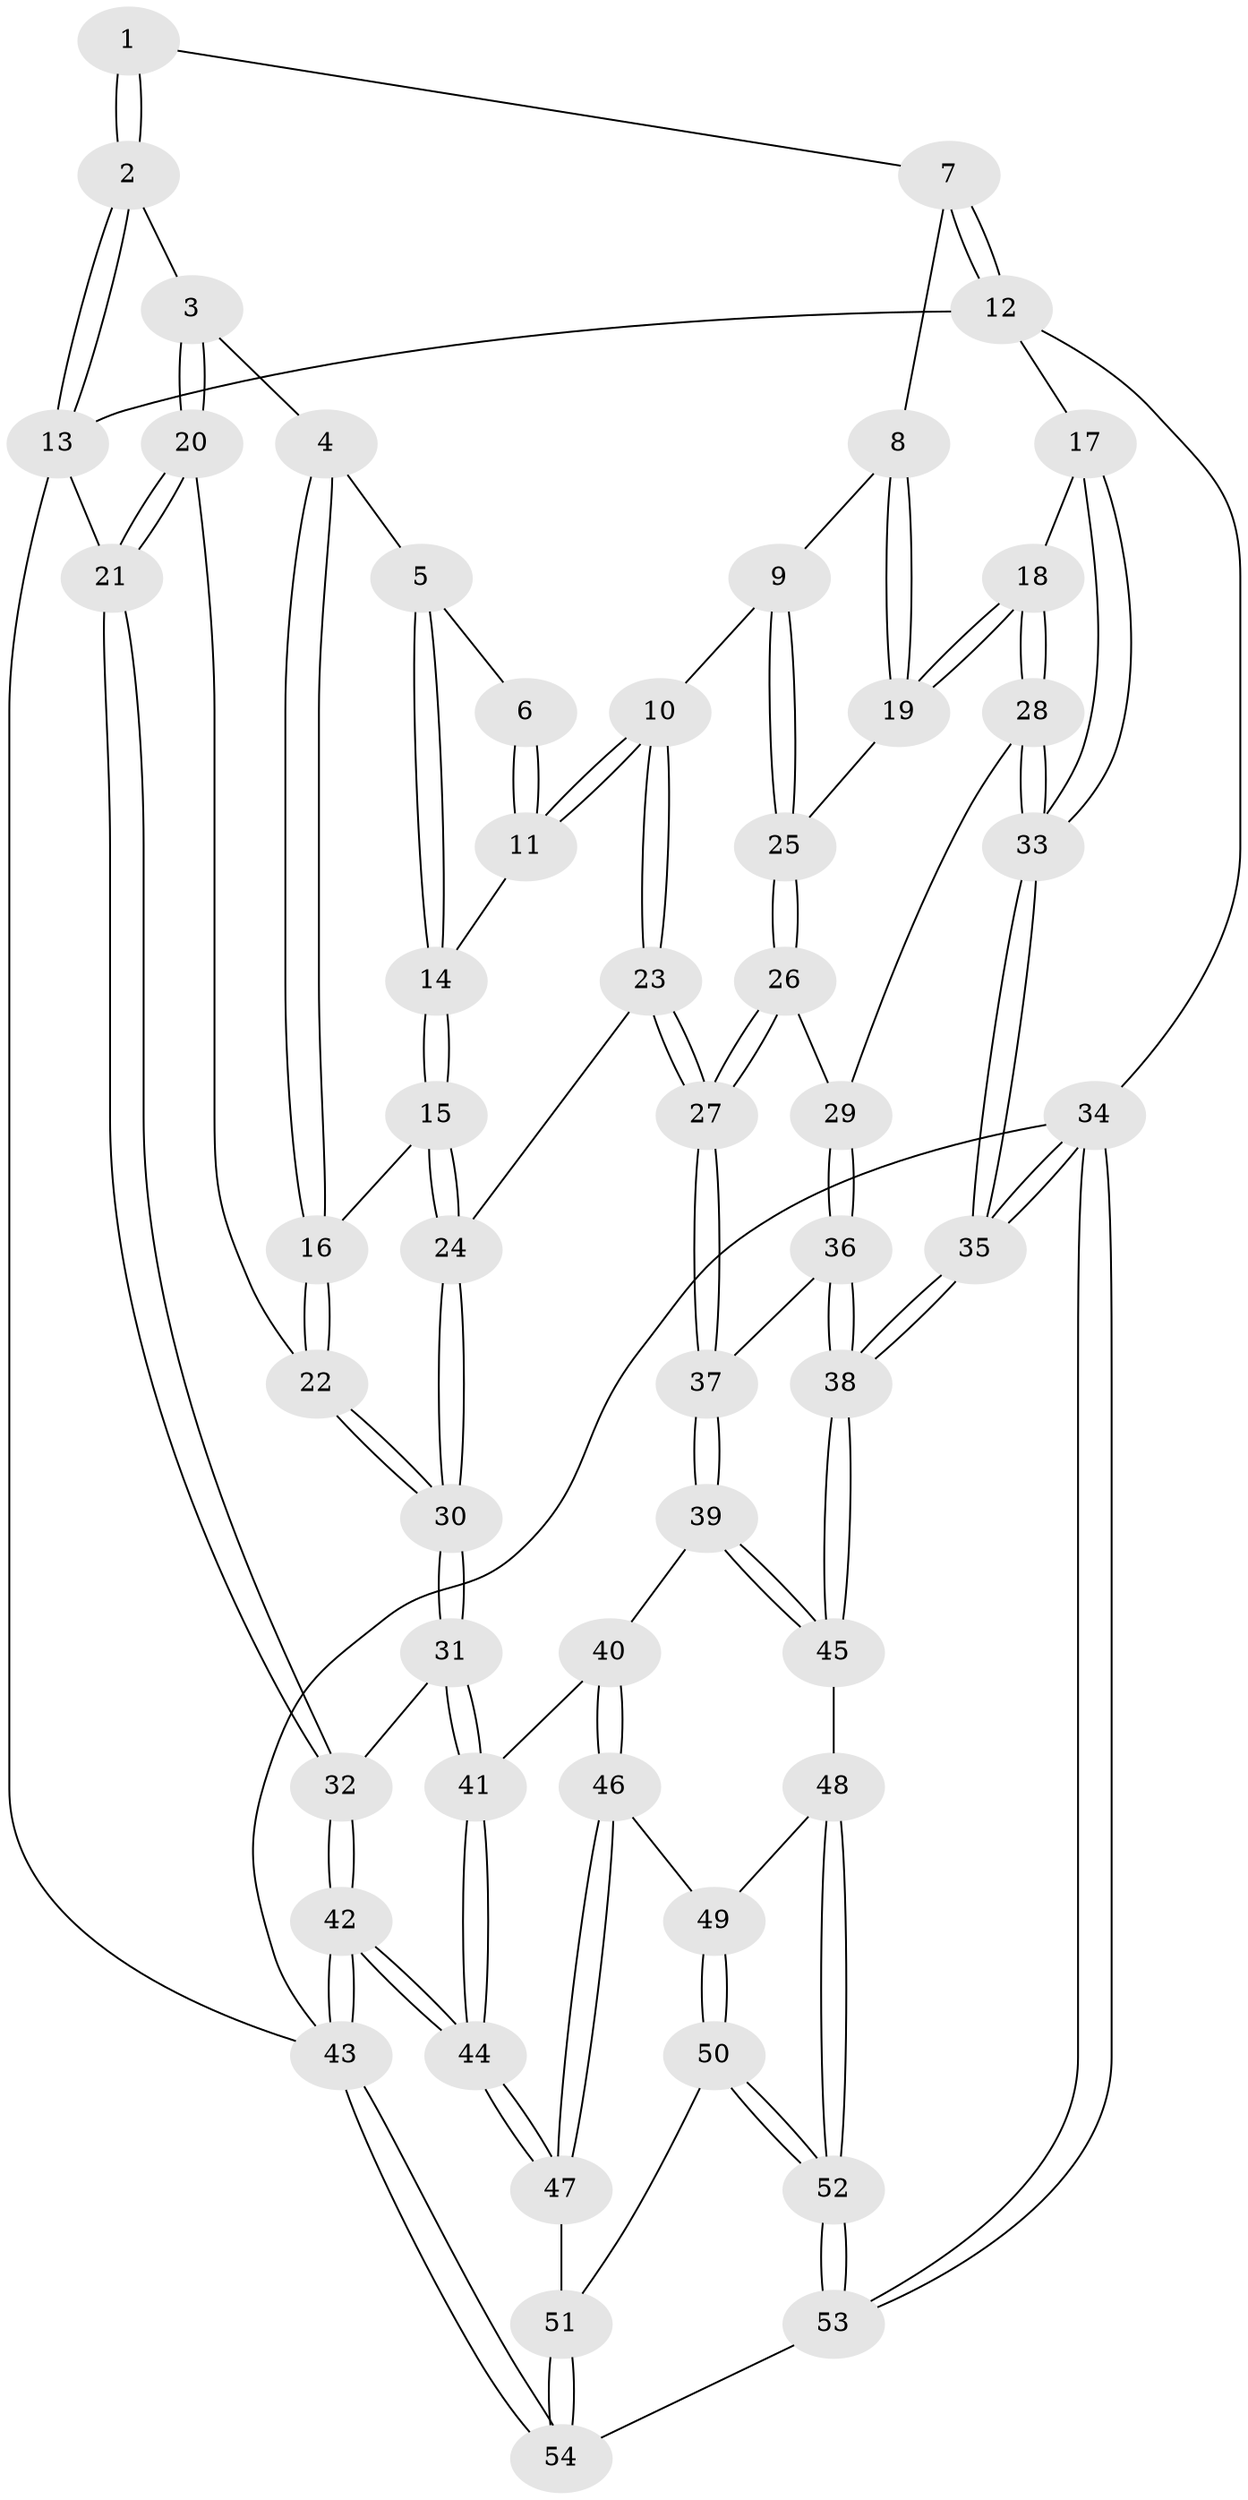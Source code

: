 // Generated by graph-tools (version 1.1) at 2025/51/03/09/25 03:51:00]
// undirected, 54 vertices, 132 edges
graph export_dot {
graph [start="1"]
  node [color=gray90,style=filled];
  1 [pos="+0.5613317571738264+0"];
  2 [pos="+0.10148189912233661+0"];
  3 [pos="+0.2014035284828309+0"];
  4 [pos="+0.31747857434802984+0.04978597843893621"];
  5 [pos="+0.4306212799204268+0.0795606704923785"];
  6 [pos="+0.5524862756145198+0"];
  7 [pos="+0.8656737767201603+0"];
  8 [pos="+0.7431174831578413+0.07840706266948277"];
  9 [pos="+0.6603632415999425+0.13109832777007935"];
  10 [pos="+0.6431395343277367+0.13729112182341352"];
  11 [pos="+0.5940720687692386+0.09531472354915511"];
  12 [pos="+1+0"];
  13 [pos="+0+0"];
  14 [pos="+0.4706732647108282+0.13095488561767696"];
  15 [pos="+0.456294238339325+0.18551072892452403"];
  16 [pos="+0.35355172619845543+0.23232941718873837"];
  17 [pos="+1+0.05703305598242429"];
  18 [pos="+1+0.1262504633204249"];
  19 [pos="+0.8649193948354561+0.17665634034173133"];
  20 [pos="+0.16430978996575943+0.21571312849150226"];
  21 [pos="+0+0.3458604820863035"];
  22 [pos="+0.3130628424581598+0.3018224166447177"];
  23 [pos="+0.6092561414238331+0.32600358105049826"];
  24 [pos="+0.6004771092994419+0.3248891921426111"];
  25 [pos="+0.812960116851309+0.23966031006076063"];
  26 [pos="+0.774746268815984+0.3305665727929732"];
  27 [pos="+0.632885519735631+0.34939370666574443"];
  28 [pos="+0.8516285565992177+0.37493658971071236"];
  29 [pos="+0.8418677622998504+0.3767411227440169"];
  30 [pos="+0.33923150162515514+0.3900266963316725"];
  31 [pos="+0.3067383746009902+0.48600219040989057"];
  32 [pos="+0+0.4192158195135522"];
  33 [pos="+1+0.4396228103876944"];
  34 [pos="+1+1"];
  35 [pos="+1+0.8369945197348345"];
  36 [pos="+0.8444913634478098+0.5668777557083683"];
  37 [pos="+0.631353635245682+0.4621235032292834"];
  38 [pos="+0.9286863384307722+0.7160577992571829"];
  39 [pos="+0.5439133690934006+0.6138116368352995"];
  40 [pos="+0.5163904884198204+0.6244098490442015"];
  41 [pos="+0.33140973924623945+0.5578161163096262"];
  42 [pos="+0+1"];
  43 [pos="+0+1"];
  44 [pos="+0.16529040907508033+0.8086043792769505"];
  45 [pos="+0.7845567022312617+0.7256503962799039"];
  46 [pos="+0.5099994766704105+0.6967826771883412"];
  47 [pos="+0.3854181629139782+0.8186698969424092"];
  48 [pos="+0.6562818644487688+0.8420641009229455"];
  49 [pos="+0.5395714087523087+0.7935731337974479"];
  50 [pos="+0.4914838797333494+0.8958575039075554"];
  51 [pos="+0.4637357138204104+0.8931923804228491"];
  52 [pos="+0.6285927041829853+1"];
  53 [pos="+0.6458486506536348+1"];
  54 [pos="+0+1"];
  1 -- 2;
  1 -- 2;
  1 -- 7;
  2 -- 3;
  2 -- 13;
  2 -- 13;
  3 -- 4;
  3 -- 20;
  3 -- 20;
  4 -- 5;
  4 -- 16;
  4 -- 16;
  5 -- 6;
  5 -- 14;
  5 -- 14;
  6 -- 11;
  6 -- 11;
  7 -- 8;
  7 -- 12;
  7 -- 12;
  8 -- 9;
  8 -- 19;
  8 -- 19;
  9 -- 10;
  9 -- 25;
  9 -- 25;
  10 -- 11;
  10 -- 11;
  10 -- 23;
  10 -- 23;
  11 -- 14;
  12 -- 13;
  12 -- 17;
  12 -- 34;
  13 -- 21;
  13 -- 43;
  14 -- 15;
  14 -- 15;
  15 -- 16;
  15 -- 24;
  15 -- 24;
  16 -- 22;
  16 -- 22;
  17 -- 18;
  17 -- 33;
  17 -- 33;
  18 -- 19;
  18 -- 19;
  18 -- 28;
  18 -- 28;
  19 -- 25;
  20 -- 21;
  20 -- 21;
  20 -- 22;
  21 -- 32;
  21 -- 32;
  22 -- 30;
  22 -- 30;
  23 -- 24;
  23 -- 27;
  23 -- 27;
  24 -- 30;
  24 -- 30;
  25 -- 26;
  25 -- 26;
  26 -- 27;
  26 -- 27;
  26 -- 29;
  27 -- 37;
  27 -- 37;
  28 -- 29;
  28 -- 33;
  28 -- 33;
  29 -- 36;
  29 -- 36;
  30 -- 31;
  30 -- 31;
  31 -- 32;
  31 -- 41;
  31 -- 41;
  32 -- 42;
  32 -- 42;
  33 -- 35;
  33 -- 35;
  34 -- 35;
  34 -- 35;
  34 -- 53;
  34 -- 53;
  34 -- 43;
  35 -- 38;
  35 -- 38;
  36 -- 37;
  36 -- 38;
  36 -- 38;
  37 -- 39;
  37 -- 39;
  38 -- 45;
  38 -- 45;
  39 -- 40;
  39 -- 45;
  39 -- 45;
  40 -- 41;
  40 -- 46;
  40 -- 46;
  41 -- 44;
  41 -- 44;
  42 -- 43;
  42 -- 43;
  42 -- 44;
  42 -- 44;
  43 -- 54;
  43 -- 54;
  44 -- 47;
  44 -- 47;
  45 -- 48;
  46 -- 47;
  46 -- 47;
  46 -- 49;
  47 -- 51;
  48 -- 49;
  48 -- 52;
  48 -- 52;
  49 -- 50;
  49 -- 50;
  50 -- 51;
  50 -- 52;
  50 -- 52;
  51 -- 54;
  51 -- 54;
  52 -- 53;
  52 -- 53;
  53 -- 54;
}
